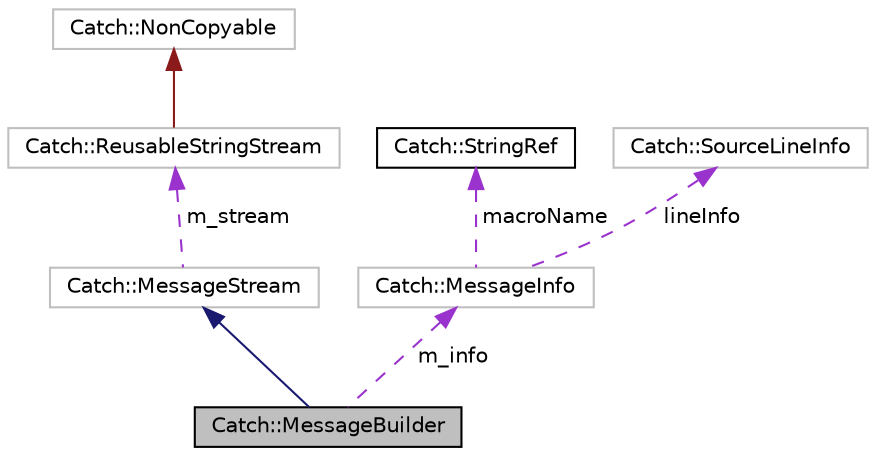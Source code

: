 digraph "Catch::MessageBuilder"
{
 // LATEX_PDF_SIZE
  edge [fontname="Helvetica",fontsize="10",labelfontname="Helvetica",labelfontsize="10"];
  node [fontname="Helvetica",fontsize="10",shape=record];
  Node1 [label="Catch::MessageBuilder",height=0.2,width=0.4,color="black", fillcolor="grey75", style="filled", fontcolor="black",tooltip=" "];
  Node2 -> Node1 [dir="back",color="midnightblue",fontsize="10",style="solid",fontname="Helvetica"];
  Node2 [label="Catch::MessageStream",height=0.2,width=0.4,color="grey75", fillcolor="white", style="filled",URL="$structCatch_1_1MessageStream.html",tooltip=" "];
  Node3 -> Node2 [dir="back",color="darkorchid3",fontsize="10",style="dashed",label=" m_stream" ,fontname="Helvetica"];
  Node3 [label="Catch::ReusableStringStream",height=0.2,width=0.4,color="grey75", fillcolor="white", style="filled",URL="$classCatch_1_1ReusableStringStream.html",tooltip=" "];
  Node4 -> Node3 [dir="back",color="firebrick4",fontsize="10",style="solid",fontname="Helvetica"];
  Node4 [label="Catch::NonCopyable",height=0.2,width=0.4,color="grey75", fillcolor="white", style="filled",URL="$classCatch_1_1NonCopyable.html",tooltip=" "];
  Node5 -> Node1 [dir="back",color="darkorchid3",fontsize="10",style="dashed",label=" m_info" ,fontname="Helvetica"];
  Node5 [label="Catch::MessageInfo",height=0.2,width=0.4,color="grey75", fillcolor="white", style="filled",URL="$structCatch_1_1MessageInfo.html",tooltip=" "];
  Node6 -> Node5 [dir="back",color="darkorchid3",fontsize="10",style="dashed",label=" macroName" ,fontname="Helvetica"];
  Node6 [label="Catch::StringRef",height=0.2,width=0.4,color="black", fillcolor="white", style="filled",URL="$classCatch_1_1StringRef.html",tooltip=" "];
  Node7 -> Node5 [dir="back",color="darkorchid3",fontsize="10",style="dashed",label=" lineInfo" ,fontname="Helvetica"];
  Node7 [label="Catch::SourceLineInfo",height=0.2,width=0.4,color="grey75", fillcolor="white", style="filled",URL="$structCatch_1_1SourceLineInfo.html",tooltip=" "];
}
